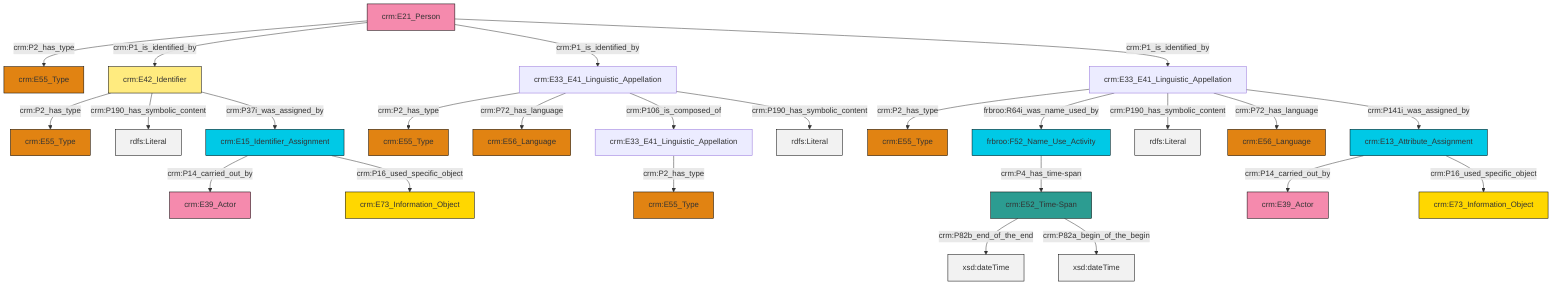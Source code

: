 graph TD
classDef Literal fill:#f2f2f2,stroke:#000000;
classDef CRM_Entity fill:#FFFFFF,stroke:#000000;
classDef Temporal_Entity fill:#00C9E6, stroke:#000000;
classDef Type fill:#E18312, stroke:#000000;
classDef Time-Span fill:#2C9C91, stroke:#000000;
classDef Appellation fill:#FFEB7F, stroke:#000000;
classDef Place fill:#008836, stroke:#000000;
classDef Persistent_Item fill:#B266B2, stroke:#000000;
classDef Conceptual_Object fill:#FFD700, stroke:#000000;
classDef Physical_Thing fill:#D2B48C, stroke:#000000;
classDef Actor fill:#f58aad, stroke:#000000;
classDef PC_Classes fill:#4ce600, stroke:#000000;
classDef Multi fill:#cccccc,stroke:#000000;

0["crm:E33_E41_Linguistic_Appellation"]:::Default -->|crm:P2_has_type| 1["crm:E55_Type"]:::Type
9["crm:E33_E41_Linguistic_Appellation"]:::Default -->|crm:P2_has_type| 7["crm:E55_Type"]:::Type
10["crm:E42_Identifier"]:::Appellation -->|crm:P2_has_type| 11["crm:E55_Type"]:::Type
9["crm:E33_E41_Linguistic_Appellation"]:::Default -->|frbroo:R64i_was_name_used_by| 15["frbroo:F52_Name_Use_Activity"]:::Temporal_Entity
19["crm:E33_E41_Linguistic_Appellation"]:::Default -->|crm:P2_has_type| 20["crm:E55_Type"]:::Type
15["frbroo:F52_Name_Use_Activity"]:::Temporal_Entity -->|crm:P4_has_time-span| 22["crm:E52_Time-Span"]:::Time-Span
23["crm:E13_Attribute_Assignment"]:::Temporal_Entity -->|crm:P14_carried_out_by| 12["crm:E39_Actor"]:::Actor
26["crm:E21_Person"]:::Actor -->|crm:P2_has_type| 27["crm:E55_Type"]:::Type
10["crm:E42_Identifier"]:::Appellation -->|crm:P190_has_symbolic_content| 30[rdfs:Literal]:::Literal
9["crm:E33_E41_Linguistic_Appellation"]:::Default -->|crm:P190_has_symbolic_content| 34[rdfs:Literal]:::Literal
19["crm:E33_E41_Linguistic_Appellation"]:::Default -->|crm:P72_has_language| 31["crm:E56_Language"]:::Type
16["crm:E15_Identifier_Assignment"]:::Temporal_Entity -->|crm:P14_carried_out_by| 24["crm:E39_Actor"]:::Actor
26["crm:E21_Person"]:::Actor -->|crm:P1_is_identified_by| 10["crm:E42_Identifier"]:::Appellation
23["crm:E13_Attribute_Assignment"]:::Temporal_Entity -->|crm:P16_used_specific_object| 37["crm:E73_Information_Object"]:::Conceptual_Object
9["crm:E33_E41_Linguistic_Appellation"]:::Default -->|crm:P72_has_language| 4["crm:E56_Language"]:::Type
10["crm:E42_Identifier"]:::Appellation -->|crm:P37i_was_assigned_by| 16["crm:E15_Identifier_Assignment"]:::Temporal_Entity
16["crm:E15_Identifier_Assignment"]:::Temporal_Entity -->|crm:P16_used_specific_object| 2["crm:E73_Information_Object"]:::Conceptual_Object
19["crm:E33_E41_Linguistic_Appellation"]:::Default -->|crm:P106_is_composed_of| 0["crm:E33_E41_Linguistic_Appellation"]:::Default
22["crm:E52_Time-Span"]:::Time-Span -->|crm:P82b_end_of_the_end| 40[xsd:dateTime]:::Literal
26["crm:E21_Person"]:::Actor -->|crm:P1_is_identified_by| 19["crm:E33_E41_Linguistic_Appellation"]:::Default
19["crm:E33_E41_Linguistic_Appellation"]:::Default -->|crm:P190_has_symbolic_content| 41[rdfs:Literal]:::Literal
22["crm:E52_Time-Span"]:::Time-Span -->|crm:P82a_begin_of_the_begin| 44[xsd:dateTime]:::Literal
9["crm:E33_E41_Linguistic_Appellation"]:::Default -->|crm:P141i_was_assigned_by| 23["crm:E13_Attribute_Assignment"]:::Temporal_Entity
26["crm:E21_Person"]:::Actor -->|crm:P1_is_identified_by| 9["crm:E33_E41_Linguistic_Appellation"]:::Default